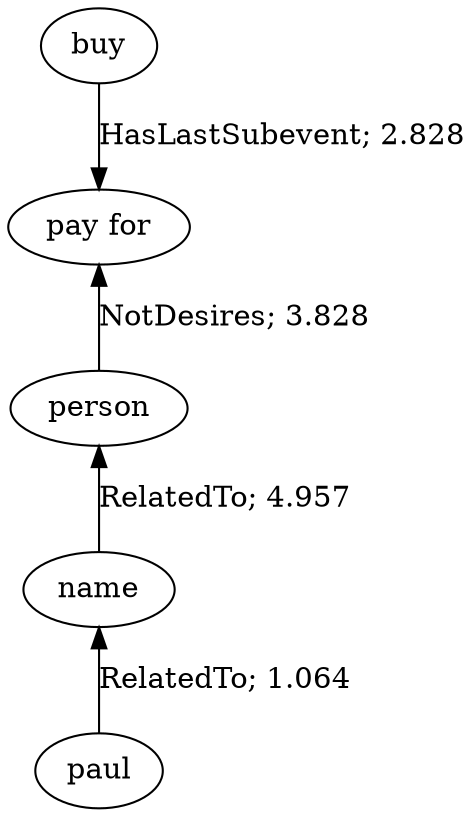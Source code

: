 // The path the concepts from "buy" to "paul".Path Length: 4; Weight Sum: 12.677925016894381; Average Weight: 3.1694812542235953
digraph "9_b---buy-paul---PLen4_WSum12.678_WAvg3.169" {
	0 [label=buy]
	1 [label="pay for"]
	2 [label=person]
	3 [label=name]
	4 [label=paul]
	0 -> 1 [label="HasLastSubevent; 2.828" dir=forward weight=2.828]
	1 -> 2 [label="NotDesires; 3.828" dir=back weight=3.828]
	2 -> 3 [label="RelatedTo; 4.957" dir=back weight=4.957]
	3 -> 4 [label="RelatedTo; 1.064" dir=back weight=1.064]
}
